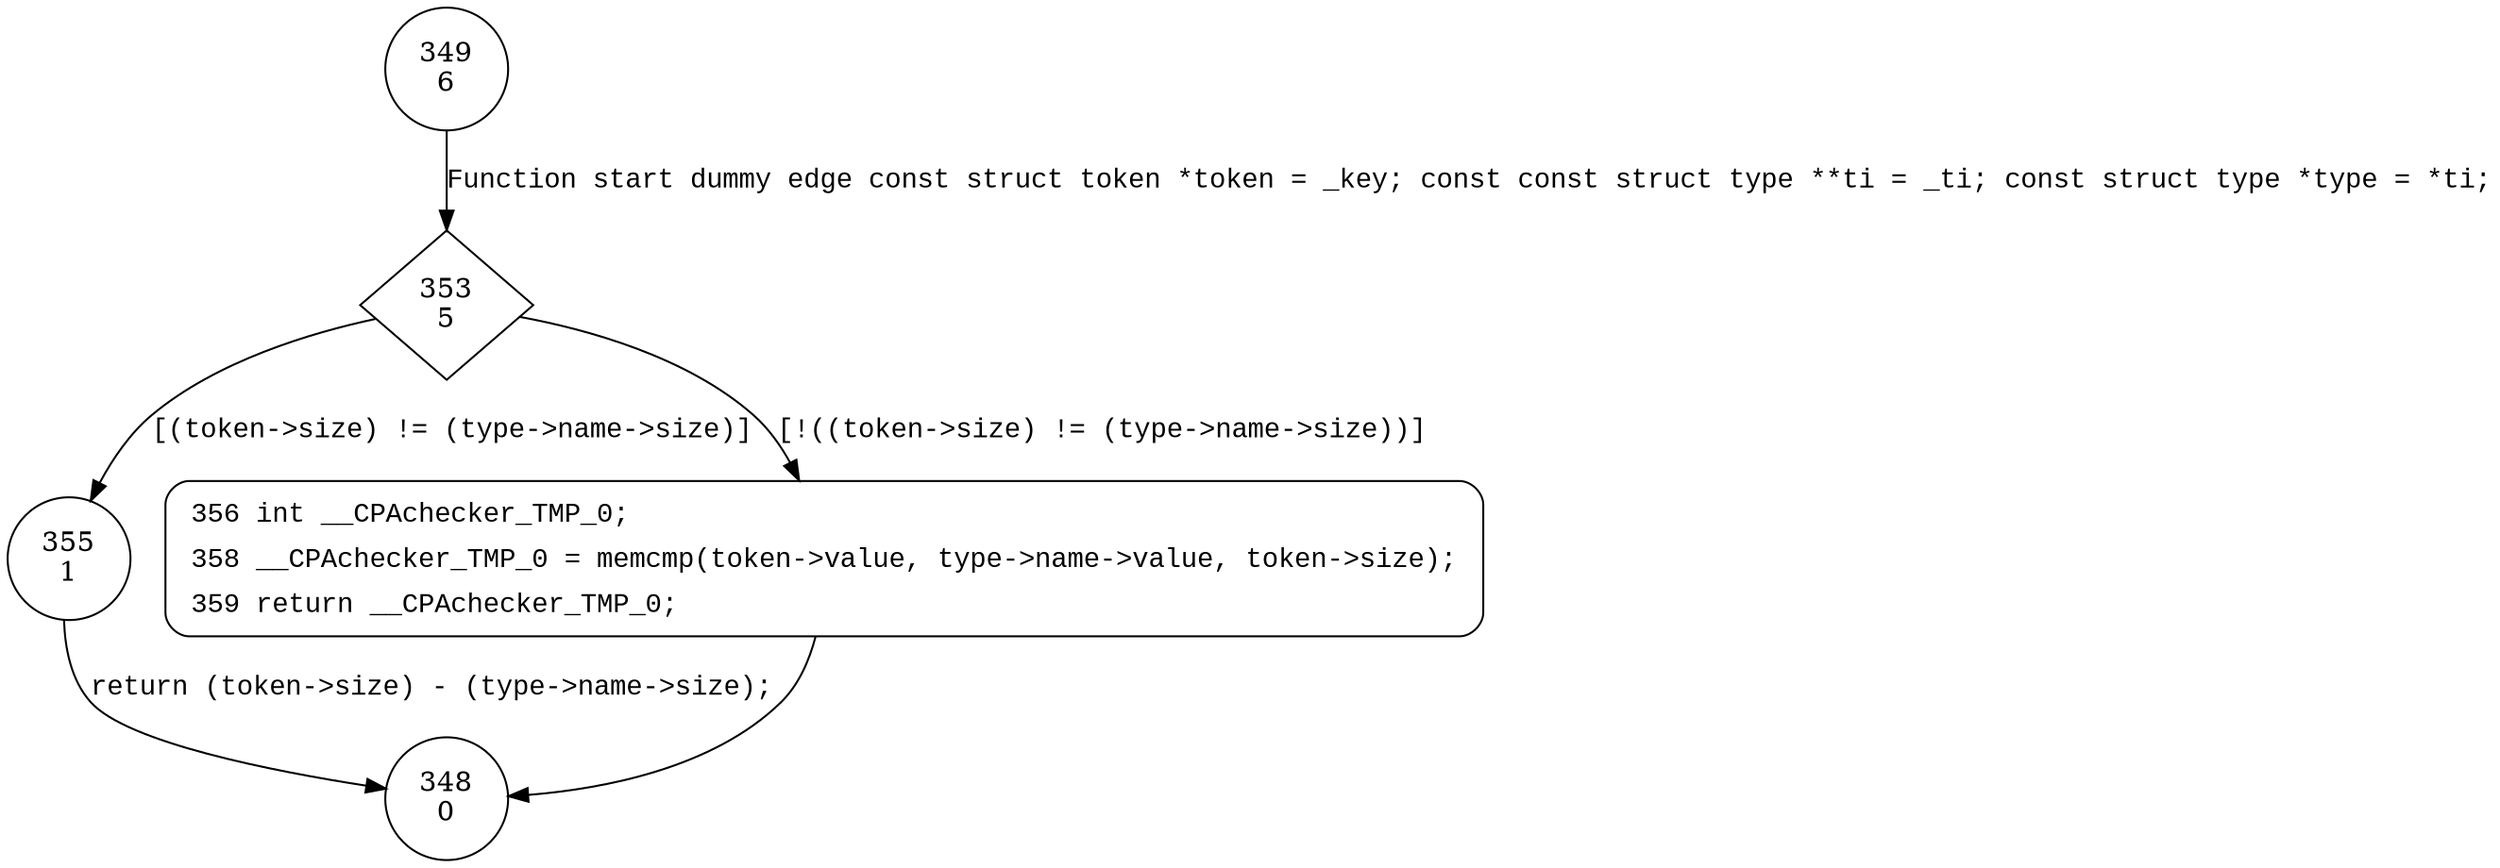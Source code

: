 digraph type_finder {
349 [shape="circle" label="349\n6"]
353 [shape="diamond" label="353\n5"]
355 [shape="circle" label="355\n1"]
356 [shape="circle" label="356\n4"]
348 [shape="circle" label="348\n0"]
356 [style="filled,bold" penwidth="1" fillcolor="white" fontname="Courier New" shape="Mrecord" label=<<table border="0" cellborder="0" cellpadding="3" bgcolor="white"><tr><td align="right">356</td><td align="left">int __CPAchecker_TMP_0;</td></tr><tr><td align="right">358</td><td align="left">__CPAchecker_TMP_0 = memcmp(token-&gt;value, type-&gt;name-&gt;value, token-&gt;size);</td></tr><tr><td align="right">359</td><td align="left">return __CPAchecker_TMP_0;</td></tr></table>>]
356 -> 348[label=""]
349 -> 353 [label="Function start dummy edge const struct token *token = _key; const const struct type **ti = _ti; const struct type *type = *ti;" fontname="Courier New"]
353 -> 355 [label="[(token->size) != (type->name->size)]" fontname="Courier New"]
353 -> 356 [label="[!((token->size) != (type->name->size))]" fontname="Courier New"]
355 -> 348 [label="return (token->size) - (type->name->size);" fontname="Courier New"]
}